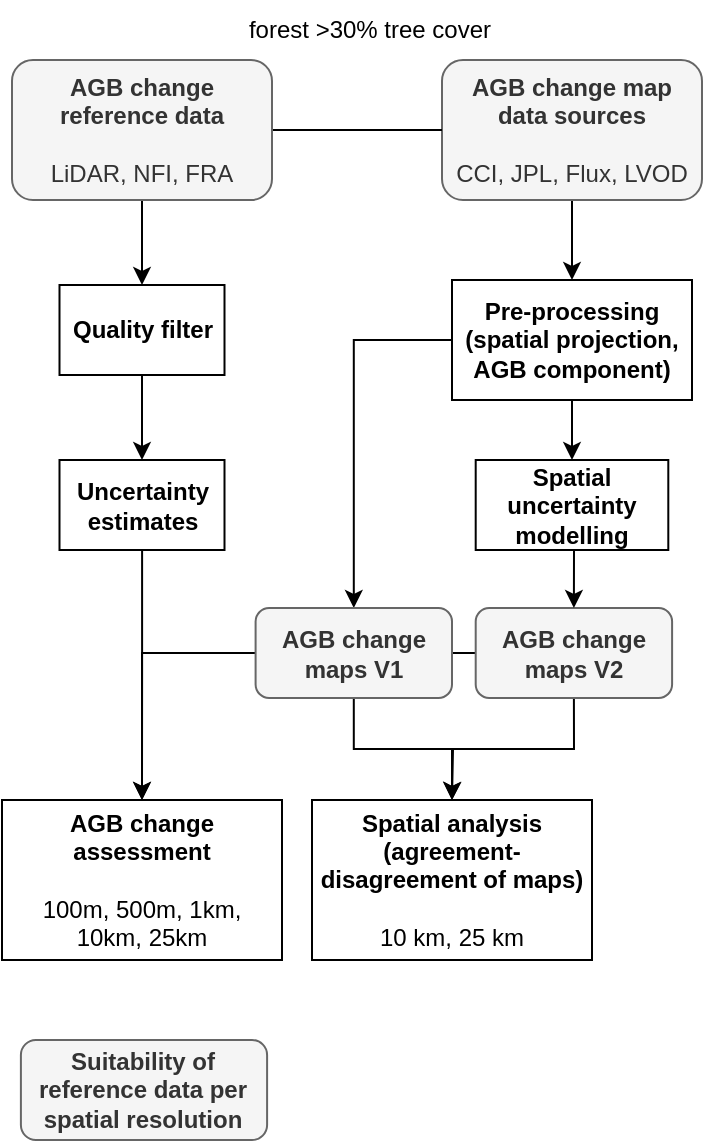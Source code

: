 <mxfile version="17.1.5" type="github">
  <diagram id="7Rsvs0vOTl0MpOckWxuK" name="Page-1">
    <mxGraphModel dx="865" dy="1590" grid="1" gridSize="10" guides="1" tooltips="1" connect="1" arrows="1" fold="1" page="1" pageScale="1" pageWidth="850" pageHeight="1100" math="0" shadow="0">
      <root>
        <mxCell id="0" />
        <mxCell id="1" parent="0" />
        <mxCell id="u8DO1T8vF4OuRP5lVbpe-8" style="edgeStyle=orthogonalEdgeStyle;rounded=0;orthogonalLoop=1;jettySize=auto;html=1;exitX=0.5;exitY=1;exitDx=0;exitDy=0;entryX=0.5;entryY=0;entryDx=0;entryDy=0;" edge="1" parent="1" source="egnwOjGB7XM8ltA7sBcv-2" target="u8DO1T8vF4OuRP5lVbpe-7">
          <mxGeometry relative="1" as="geometry" />
        </mxCell>
        <mxCell id="egnwOjGB7XM8ltA7sBcv-2" value="&lt;b&gt;AGB change map data sources&lt;br&gt;&lt;/b&gt;&lt;br&gt;CCI, JPL, Flux, LVOD&lt;span style=&quot;font-family: &amp;#34;helvetica&amp;#34;&quot;&gt;&lt;br&gt;&lt;/span&gt;" style="rounded=1;whiteSpace=wrap;html=1;fillColor=#f5f5f5;fontColor=#333333;strokeColor=#666666;" parent="1" vertex="1">
          <mxGeometry x="535" y="-850" width="130" height="70" as="geometry" />
        </mxCell>
        <mxCell id="u8DO1T8vF4OuRP5lVbpe-17" style="edgeStyle=orthogonalEdgeStyle;rounded=0;orthogonalLoop=1;jettySize=auto;html=1;exitX=0.5;exitY=1;exitDx=0;exitDy=0;" edge="1" parent="1" source="egnwOjGB7XM8ltA7sBcv-6">
          <mxGeometry relative="1" as="geometry">
            <mxPoint x="540" y="-480" as="targetPoint" />
          </mxGeometry>
        </mxCell>
        <mxCell id="u8DO1T8vF4OuRP5lVbpe-19" style="edgeStyle=orthogonalEdgeStyle;rounded=0;orthogonalLoop=1;jettySize=auto;html=1;exitX=0;exitY=0.5;exitDx=0;exitDy=0;entryX=1;entryY=0.5;entryDx=0;entryDy=0;endArrow=none;endFill=0;" edge="1" parent="1" source="egnwOjGB7XM8ltA7sBcv-6" target="u8DO1T8vF4OuRP5lVbpe-11">
          <mxGeometry relative="1" as="geometry" />
        </mxCell>
        <mxCell id="egnwOjGB7XM8ltA7sBcv-6" value="&lt;b&gt;AGB change maps V2&lt;br&gt;&lt;/b&gt;" style="rounded=1;whiteSpace=wrap;html=1;fillColor=#f5f5f5;strokeColor=#666666;fontColor=#333333;" parent="1" vertex="1">
          <mxGeometry x="551.85" y="-576" width="98.2" height="45" as="geometry" />
        </mxCell>
        <mxCell id="Th_g6OGHJ8AeCVoWn9Yl-1" value="&lt;b&gt;AGB change assessment&lt;/b&gt;&lt;br&gt;&lt;br&gt;100m, 500m, 1km, &lt;br&gt;10km, 25km" style="rounded=0;whiteSpace=wrap;html=1;" parent="1" vertex="1">
          <mxGeometry x="315" y="-480" width="140" height="80" as="geometry" />
        </mxCell>
        <mxCell id="u8DO1T8vF4OuRP5lVbpe-12" style="edgeStyle=orthogonalEdgeStyle;rounded=0;orthogonalLoop=1;jettySize=auto;html=1;exitX=0.5;exitY=1;exitDx=0;exitDy=0;entryX=0.5;entryY=0;entryDx=0;entryDy=0;" edge="1" parent="1" source="Th_g6OGHJ8AeCVoWn9Yl-3" target="egnwOjGB7XM8ltA7sBcv-6">
          <mxGeometry relative="1" as="geometry" />
        </mxCell>
        <mxCell id="Th_g6OGHJ8AeCVoWn9Yl-3" value="&lt;b&gt;Spatial uncertainty modelling &lt;br&gt;&lt;/b&gt;" style="rounded=0;whiteSpace=wrap;html=1;" parent="1" vertex="1">
          <mxGeometry x="551.85" y="-650" width="96.3" height="45" as="geometry" />
        </mxCell>
        <mxCell id="ppWgcIUpzZdJKE9_4pGy-1" value="forest &amp;gt;30% tree cover" style="text;html=1;strokeColor=none;fillColor=none;align=center;verticalAlign=middle;whiteSpace=wrap;rounded=0;" parent="1" vertex="1">
          <mxGeometry x="400" y="-880" width="197.5" height="30" as="geometry" />
        </mxCell>
        <mxCell id="JLodIQpM55jaAIh9ppAy-1" value="&lt;b&gt;Spatial analysis (agreement-disagreement of maps)&lt;br&gt;&lt;/b&gt;&lt;br&gt;10 km, 25 km" style="rounded=0;whiteSpace=wrap;html=1;" parent="1" vertex="1">
          <mxGeometry x="470" y="-480" width="140" height="80" as="geometry" />
        </mxCell>
        <mxCell id="1FyzoZYISyW6Tx04IFL2-7" style="edgeStyle=orthogonalEdgeStyle;rounded=0;orthogonalLoop=1;jettySize=auto;html=1;entryX=0.5;entryY=0;entryDx=0;entryDy=0;startArrow=none;" parent="1" source="M0abBbCf507AWeJDyTVW-1" target="Th_g6OGHJ8AeCVoWn9Yl-1" edge="1">
          <mxGeometry relative="1" as="geometry">
            <mxPoint x="380" y="-790" as="sourcePoint" />
          </mxGeometry>
        </mxCell>
        <mxCell id="1FyzoZYISyW6Tx04IFL2-8" style="edgeStyle=orthogonalEdgeStyle;rounded=0;orthogonalLoop=1;jettySize=auto;html=1;exitX=1;exitY=0.5;exitDx=0;exitDy=0;entryX=0;entryY=0.5;entryDx=0;entryDy=0;endArrow=none;endFill=0;" parent="1" source="jS2ryzKoB4n19PCzrcQI-1" target="egnwOjGB7XM8ltA7sBcv-2" edge="1">
          <mxGeometry relative="1" as="geometry" />
        </mxCell>
        <mxCell id="u8DO1T8vF4OuRP5lVbpe-2" style="edgeStyle=orthogonalEdgeStyle;rounded=0;orthogonalLoop=1;jettySize=auto;html=1;exitX=0.5;exitY=1;exitDx=0;exitDy=0;entryX=0.5;entryY=0;entryDx=0;entryDy=0;" edge="1" parent="1" source="jS2ryzKoB4n19PCzrcQI-1" target="u8DO1T8vF4OuRP5lVbpe-1">
          <mxGeometry relative="1" as="geometry" />
        </mxCell>
        <mxCell id="jS2ryzKoB4n19PCzrcQI-1" value="&lt;b style=&quot;font-family: &amp;#34;helvetica&amp;#34;&quot;&gt;AGB change reference data&lt;/b&gt;&lt;br style=&quot;font-family: &amp;#34;helvetica&amp;#34;&quot;&gt;&lt;br style=&quot;font-family: &amp;#34;helvetica&amp;#34;&quot;&gt;&lt;span style=&quot;font-family: &amp;#34;helvetica&amp;#34;&quot;&gt;LiDAR, NFI, FRA&lt;/span&gt;" style="rounded=1;whiteSpace=wrap;html=1;shadow=0;glass=0;sketch=0;fillColor=#f5f5f5;fontColor=#333333;strokeColor=#666666;" parent="1" vertex="1">
          <mxGeometry x="320" y="-850" width="130" height="70" as="geometry" />
        </mxCell>
        <mxCell id="M0abBbCf507AWeJDyTVW-1" value="&lt;b&gt;Uncertainty estimates&lt;/b&gt;" style="rounded=0;whiteSpace=wrap;html=1;" parent="1" vertex="1">
          <mxGeometry x="343.75" y="-650" width="82.5" height="45" as="geometry" />
        </mxCell>
        <mxCell id="u8DO1T8vF4OuRP5lVbpe-3" style="edgeStyle=orthogonalEdgeStyle;rounded=0;orthogonalLoop=1;jettySize=auto;html=1;exitX=0.5;exitY=1;exitDx=0;exitDy=0;entryX=0.5;entryY=0;entryDx=0;entryDy=0;" edge="1" parent="1" source="u8DO1T8vF4OuRP5lVbpe-1" target="M0abBbCf507AWeJDyTVW-1">
          <mxGeometry relative="1" as="geometry" />
        </mxCell>
        <mxCell id="u8DO1T8vF4OuRP5lVbpe-1" value="&lt;b&gt;Quality filter&lt;/b&gt;" style="rounded=0;whiteSpace=wrap;html=1;" vertex="1" parent="1">
          <mxGeometry x="343.75" y="-737.5" width="82.5" height="45" as="geometry" />
        </mxCell>
        <mxCell id="u8DO1T8vF4OuRP5lVbpe-5" value="&lt;b&gt;Suitability of reference data per spatial resolution&lt;br&gt;&lt;/b&gt;" style="rounded=1;whiteSpace=wrap;html=1;fillColor=#f5f5f5;strokeColor=#666666;fontColor=#333333;" vertex="1" parent="1">
          <mxGeometry x="324.45" y="-360" width="123.1" height="50" as="geometry" />
        </mxCell>
        <mxCell id="u8DO1T8vF4OuRP5lVbpe-9" style="edgeStyle=orthogonalEdgeStyle;rounded=0;orthogonalLoop=1;jettySize=auto;html=1;exitX=0.5;exitY=1;exitDx=0;exitDy=0;entryX=0.5;entryY=0;entryDx=0;entryDy=0;" edge="1" parent="1" source="u8DO1T8vF4OuRP5lVbpe-7" target="Th_g6OGHJ8AeCVoWn9Yl-3">
          <mxGeometry relative="1" as="geometry" />
        </mxCell>
        <mxCell id="u8DO1T8vF4OuRP5lVbpe-13" style="edgeStyle=orthogonalEdgeStyle;rounded=0;orthogonalLoop=1;jettySize=auto;html=1;exitX=0;exitY=0.5;exitDx=0;exitDy=0;entryX=0.5;entryY=0;entryDx=0;entryDy=0;" edge="1" parent="1" source="u8DO1T8vF4OuRP5lVbpe-7" target="u8DO1T8vF4OuRP5lVbpe-11">
          <mxGeometry relative="1" as="geometry" />
        </mxCell>
        <mxCell id="u8DO1T8vF4OuRP5lVbpe-7" value="&lt;b&gt;Pre-processing (spatial projection, AGB component)&lt;/b&gt;" style="rounded=0;whiteSpace=wrap;html=1;" vertex="1" parent="1">
          <mxGeometry x="540" y="-740" width="120" height="60" as="geometry" />
        </mxCell>
        <mxCell id="u8DO1T8vF4OuRP5lVbpe-16" style="edgeStyle=orthogonalEdgeStyle;rounded=0;orthogonalLoop=1;jettySize=auto;html=1;exitX=0.5;exitY=1;exitDx=0;exitDy=0;entryX=0.5;entryY=0;entryDx=0;entryDy=0;" edge="1" parent="1" source="u8DO1T8vF4OuRP5lVbpe-11" target="JLodIQpM55jaAIh9ppAy-1">
          <mxGeometry relative="1" as="geometry" />
        </mxCell>
        <mxCell id="u8DO1T8vF4OuRP5lVbpe-18" style="edgeStyle=orthogonalEdgeStyle;rounded=0;orthogonalLoop=1;jettySize=auto;html=1;exitX=0;exitY=0.5;exitDx=0;exitDy=0;entryX=0.5;entryY=0;entryDx=0;entryDy=0;" edge="1" parent="1" source="u8DO1T8vF4OuRP5lVbpe-11" target="Th_g6OGHJ8AeCVoWn9Yl-1">
          <mxGeometry relative="1" as="geometry" />
        </mxCell>
        <mxCell id="u8DO1T8vF4OuRP5lVbpe-11" value="&lt;b&gt;AGB change maps V1&lt;br&gt;&lt;/b&gt;" style="rounded=1;whiteSpace=wrap;html=1;fillColor=#f5f5f5;strokeColor=#666666;fontColor=#333333;" vertex="1" parent="1">
          <mxGeometry x="441.8" y="-576" width="98.2" height="45" as="geometry" />
        </mxCell>
      </root>
    </mxGraphModel>
  </diagram>
</mxfile>
